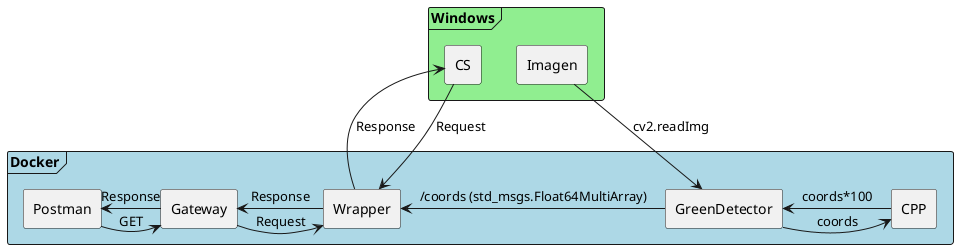 @startuml DFD
allow_mixing

frame Windows#lightgreen{
agent Imagen
agent CS
}

frame Docker#lightblue{
agent CPP
agent GreenDetector
agent Wrapper
agent Gateway
agent Postman
}

Imagen --> GreenDetector : cv2.readImg
GreenDetector --> CPP : coords
CPP-left->GreenDetector : coords*100

GreenDetector-right->Wrapper : /coords (std_msgs.Float64MultiArray)

Wrapper-right->Gateway : Response
Gateway-->Wrapper : Request

CS-->Wrapper : Request
Wrapper-up->CS : Response

Postman-right->Gateway : GET
Gateway-->Postman : Response
@enduml